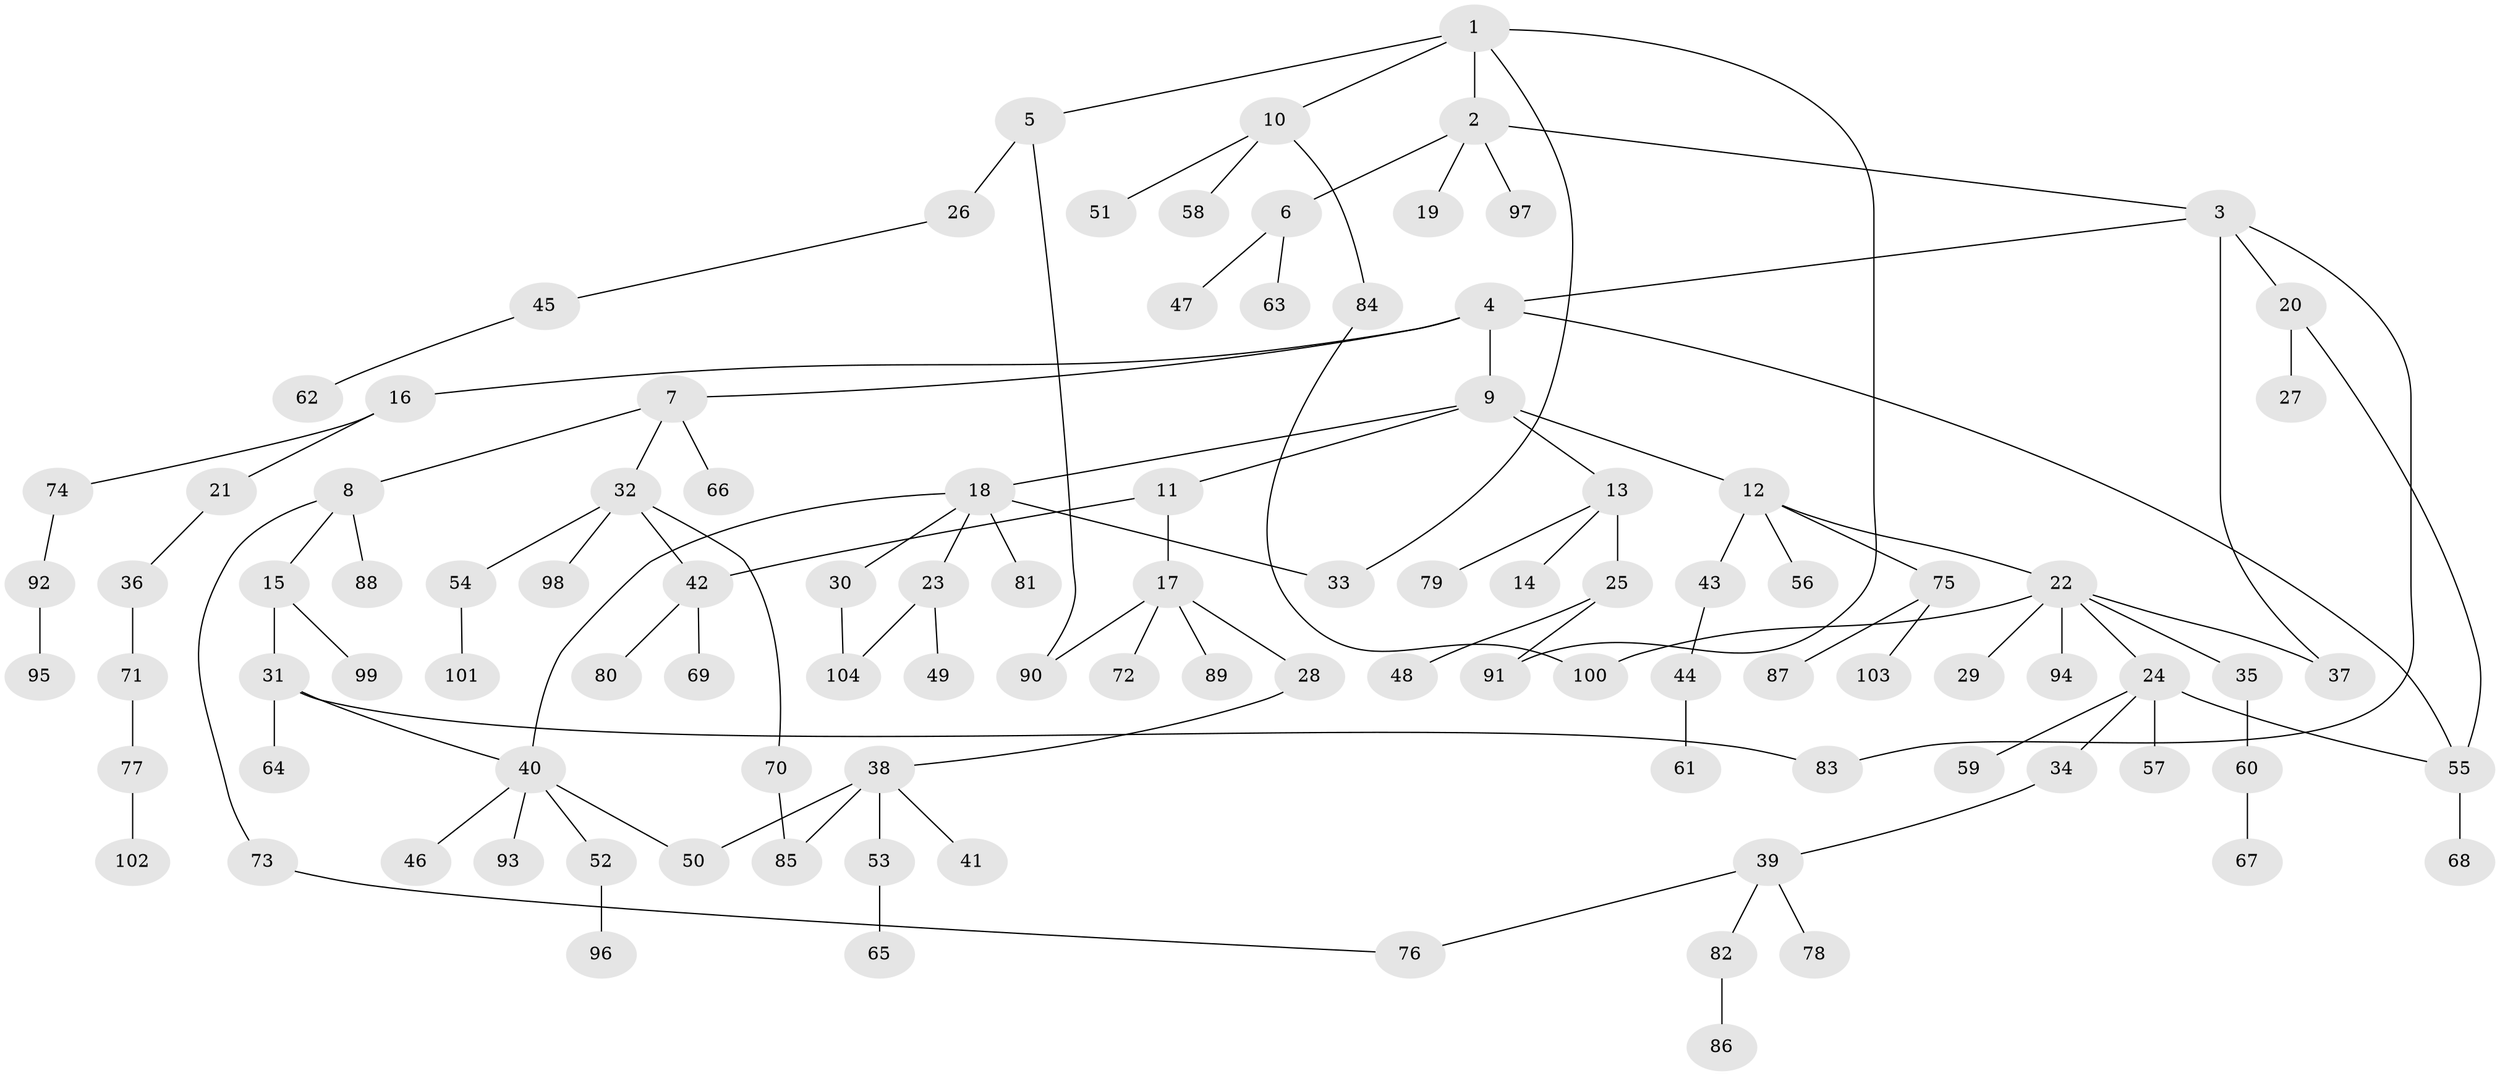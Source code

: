 // Generated by graph-tools (version 1.1) at 2025/13/03/09/25 04:13:27]
// undirected, 104 vertices, 117 edges
graph export_dot {
graph [start="1"]
  node [color=gray90,style=filled];
  1;
  2;
  3;
  4;
  5;
  6;
  7;
  8;
  9;
  10;
  11;
  12;
  13;
  14;
  15;
  16;
  17;
  18;
  19;
  20;
  21;
  22;
  23;
  24;
  25;
  26;
  27;
  28;
  29;
  30;
  31;
  32;
  33;
  34;
  35;
  36;
  37;
  38;
  39;
  40;
  41;
  42;
  43;
  44;
  45;
  46;
  47;
  48;
  49;
  50;
  51;
  52;
  53;
  54;
  55;
  56;
  57;
  58;
  59;
  60;
  61;
  62;
  63;
  64;
  65;
  66;
  67;
  68;
  69;
  70;
  71;
  72;
  73;
  74;
  75;
  76;
  77;
  78;
  79;
  80;
  81;
  82;
  83;
  84;
  85;
  86;
  87;
  88;
  89;
  90;
  91;
  92;
  93;
  94;
  95;
  96;
  97;
  98;
  99;
  100;
  101;
  102;
  103;
  104;
  1 -- 2;
  1 -- 5;
  1 -- 10;
  1 -- 91;
  1 -- 33;
  2 -- 3;
  2 -- 6;
  2 -- 19;
  2 -- 97;
  3 -- 4;
  3 -- 20;
  3 -- 37;
  3 -- 83;
  4 -- 7;
  4 -- 9;
  4 -- 16;
  4 -- 55;
  5 -- 26;
  5 -- 90;
  6 -- 47;
  6 -- 63;
  7 -- 8;
  7 -- 32;
  7 -- 66;
  8 -- 15;
  8 -- 73;
  8 -- 88;
  9 -- 11;
  9 -- 12;
  9 -- 13;
  9 -- 18;
  10 -- 51;
  10 -- 58;
  10 -- 84;
  11 -- 17;
  11 -- 42;
  12 -- 22;
  12 -- 43;
  12 -- 56;
  12 -- 75;
  13 -- 14;
  13 -- 25;
  13 -- 79;
  15 -- 31;
  15 -- 99;
  16 -- 21;
  16 -- 74;
  17 -- 28;
  17 -- 72;
  17 -- 89;
  17 -- 90;
  18 -- 23;
  18 -- 30;
  18 -- 33;
  18 -- 40;
  18 -- 81;
  20 -- 27;
  20 -- 55;
  21 -- 36;
  22 -- 24;
  22 -- 29;
  22 -- 35;
  22 -- 94;
  22 -- 100;
  22 -- 37;
  23 -- 49;
  23 -- 104;
  24 -- 34;
  24 -- 57;
  24 -- 59;
  24 -- 55;
  25 -- 48;
  25 -- 91;
  26 -- 45;
  28 -- 38;
  30 -- 104;
  31 -- 64;
  31 -- 83;
  31 -- 40;
  32 -- 54;
  32 -- 70;
  32 -- 98;
  32 -- 42;
  34 -- 39;
  35 -- 60;
  36 -- 71;
  38 -- 41;
  38 -- 50;
  38 -- 53;
  38 -- 85;
  39 -- 76;
  39 -- 78;
  39 -- 82;
  40 -- 46;
  40 -- 52;
  40 -- 93;
  40 -- 50;
  42 -- 69;
  42 -- 80;
  43 -- 44;
  44 -- 61;
  45 -- 62;
  52 -- 96;
  53 -- 65;
  54 -- 101;
  55 -- 68;
  60 -- 67;
  70 -- 85;
  71 -- 77;
  73 -- 76;
  74 -- 92;
  75 -- 87;
  75 -- 103;
  77 -- 102;
  82 -- 86;
  84 -- 100;
  92 -- 95;
}
